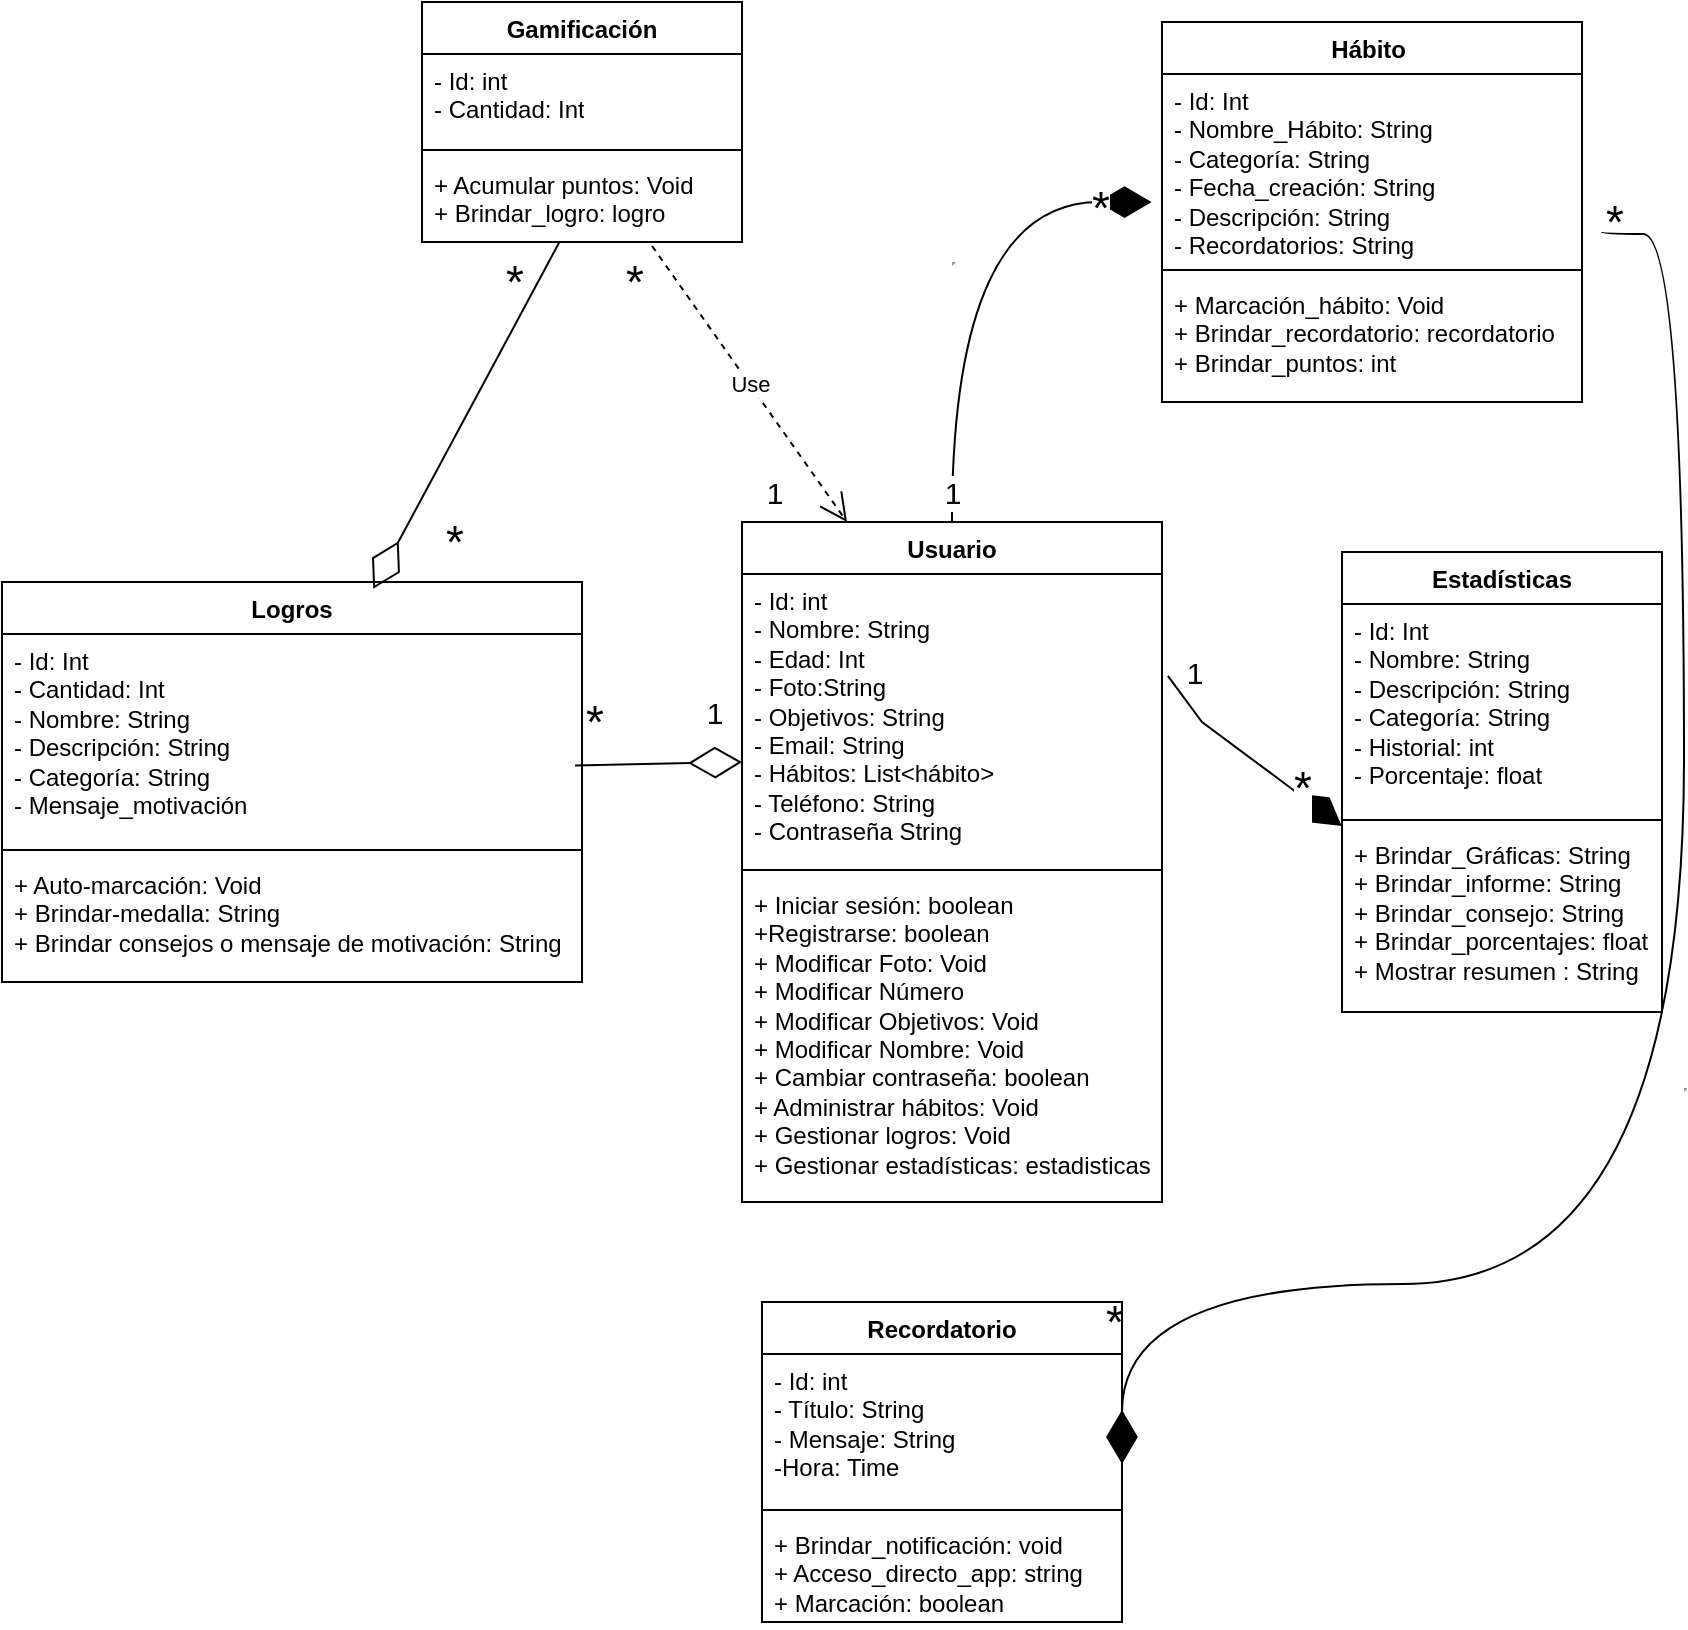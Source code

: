 <mxfile version="28.2.0">
  <diagram name="Página-1" id="4CNurMFS3CJ37qQELkO0">
    <mxGraphModel dx="2503" dy="933" grid="1" gridSize="10" guides="1" tooltips="1" connect="1" arrows="1" fold="1" page="1" pageScale="1" pageWidth="827" pageHeight="1169" math="0" shadow="0">
      <root>
        <mxCell id="0" />
        <mxCell id="1" parent="0" />
        <mxCell id="LZzyGSrKTrbQFNB3sVhW-1" value="Hábito&amp;nbsp;" style="swimlane;fontStyle=1;align=center;verticalAlign=top;childLayout=stackLayout;horizontal=1;startSize=26;horizontalStack=0;resizeParent=1;resizeParentMax=0;resizeLast=0;collapsible=1;marginBottom=0;whiteSpace=wrap;html=1;" vertex="1" parent="1">
          <mxGeometry x="560" y="80" width="210" height="190" as="geometry" />
        </mxCell>
        <mxCell id="LZzyGSrKTrbQFNB3sVhW-2" value="- Id: Int&amp;nbsp;&lt;div&gt;&lt;span style=&quot;background-color: transparent; color: light-dark(rgb(0, 0, 0), rgb(255, 255, 255));&quot;&gt;- Nombre_Hábito: String&lt;/span&gt;&lt;/div&gt;&lt;div&gt;- Categoría: String&lt;br&gt;&lt;div&gt;- Fecha_creación: String&lt;/div&gt;&lt;div&gt;- Descripción: String&lt;/div&gt;&lt;div&gt;- Recordatorios: String&lt;/div&gt;&lt;div&gt;&lt;br&gt;&lt;/div&gt;&lt;/div&gt;" style="text;strokeColor=none;fillColor=none;align=left;verticalAlign=top;spacingLeft=4;spacingRight=4;overflow=hidden;rotatable=0;points=[[0,0.5],[1,0.5]];portConstraint=eastwest;whiteSpace=wrap;html=1;" vertex="1" parent="LZzyGSrKTrbQFNB3sVhW-1">
          <mxGeometry y="26" width="210" height="94" as="geometry" />
        </mxCell>
        <mxCell id="LZzyGSrKTrbQFNB3sVhW-3" value="" style="line;strokeWidth=1;fillColor=none;align=left;verticalAlign=middle;spacingTop=-1;spacingLeft=3;spacingRight=3;rotatable=0;labelPosition=right;points=[];portConstraint=eastwest;strokeColor=inherit;" vertex="1" parent="LZzyGSrKTrbQFNB3sVhW-1">
          <mxGeometry y="120" width="210" height="8" as="geometry" />
        </mxCell>
        <mxCell id="LZzyGSrKTrbQFNB3sVhW-4" value="+ Marcación_hábito: Void&lt;div&gt;+ Brindar_recordatorio: recordatorio&lt;/div&gt;&lt;div&gt;+ Brindar_puntos: int&lt;/div&gt;" style="text;strokeColor=none;fillColor=none;align=left;verticalAlign=top;spacingLeft=4;spacingRight=4;overflow=hidden;rotatable=0;points=[[0,0.5],[1,0.5]];portConstraint=eastwest;whiteSpace=wrap;html=1;" vertex="1" parent="LZzyGSrKTrbQFNB3sVhW-1">
          <mxGeometry y="128" width="210" height="62" as="geometry" />
        </mxCell>
        <mxCell id="LZzyGSrKTrbQFNB3sVhW-9" value="Usuario" style="swimlane;fontStyle=1;align=center;verticalAlign=top;childLayout=stackLayout;horizontal=1;startSize=26;horizontalStack=0;resizeParent=1;resizeParentMax=0;resizeLast=0;collapsible=1;marginBottom=0;whiteSpace=wrap;html=1;" vertex="1" parent="1">
          <mxGeometry x="350" y="330" width="210" height="340" as="geometry">
            <mxRectangle x="300" y="150" width="80" height="30" as="alternateBounds" />
          </mxGeometry>
        </mxCell>
        <mxCell id="LZzyGSrKTrbQFNB3sVhW-10" value="- Id: int&lt;div&gt;- Nombre: String&lt;/div&gt;&lt;div&gt;- Edad: Int&lt;/div&gt;&lt;div&gt;- Foto:String&lt;/div&gt;&lt;div&gt;- Objetivos: String&lt;br&gt;&lt;div&gt;- Email: String&lt;div&gt;- Hábitos: List&amp;lt;hábito&amp;gt;&lt;/div&gt;&lt;div&gt;- Teléfono: String&lt;/div&gt;&lt;div&gt;- Contraseña String&lt;/div&gt;&lt;/div&gt;&lt;/div&gt;" style="text;strokeColor=none;fillColor=none;align=left;verticalAlign=top;spacingLeft=4;spacingRight=4;overflow=hidden;rotatable=0;points=[[0,0.5],[1,0.5]];portConstraint=eastwest;whiteSpace=wrap;html=1;" vertex="1" parent="LZzyGSrKTrbQFNB3sVhW-9">
          <mxGeometry y="26" width="210" height="144" as="geometry" />
        </mxCell>
        <mxCell id="LZzyGSrKTrbQFNB3sVhW-11" value="" style="line;strokeWidth=1;fillColor=none;align=left;verticalAlign=middle;spacingTop=-1;spacingLeft=3;spacingRight=3;rotatable=0;labelPosition=right;points=[];portConstraint=eastwest;strokeColor=inherit;" vertex="1" parent="LZzyGSrKTrbQFNB3sVhW-9">
          <mxGeometry y="170" width="210" height="8" as="geometry" />
        </mxCell>
        <mxCell id="LZzyGSrKTrbQFNB3sVhW-12" value="+ Iniciar sesión:&amp;nbsp;boolean&lt;div&gt;+Registrarse&lt;span style=&quot;background-color: transparent; color: light-dark(rgb(0, 0, 0), rgb(255, 255, 255));&quot;&gt;:&amp;nbsp;boolean&lt;/span&gt;&lt;/div&gt;&lt;div&gt;+ Modificar Foto: Void&lt;/div&gt;&lt;div&gt;+ Modificar Número&lt;/div&gt;&lt;div&gt;+ Modificar Objetivos&lt;span style=&quot;background-color: transparent; color: light-dark(rgb(0, 0, 0), rgb(255, 255, 255));&quot;&gt;: Void&lt;/span&gt;&lt;/div&gt;&lt;div&gt;+ Modificar Nombre&lt;span style=&quot;background-color: transparent; color: light-dark(rgb(0, 0, 0), rgb(255, 255, 255));&quot;&gt;: Void&lt;/span&gt;&lt;/div&gt;&lt;div&gt;+ Cambiar contraseña&lt;span style=&quot;background-color: transparent; color: light-dark(rgb(0, 0, 0), rgb(255, 255, 255));&quot;&gt;:&amp;nbsp;boolean&lt;/span&gt;&lt;/div&gt;&lt;div&gt;+ Administrar hábitos&lt;span style=&quot;background-color: transparent; color: light-dark(rgb(0, 0, 0), rgb(255, 255, 255));&quot;&gt;: Void&lt;/span&gt;&lt;/div&gt;&lt;div&gt;+ Gestionar logros&lt;span style=&quot;background-color: transparent; color: light-dark(rgb(0, 0, 0), rgb(255, 255, 255));&quot;&gt;: Void&lt;/span&gt;&lt;/div&gt;&lt;div&gt;+ Gestionar estadísticas: estadisticas&lt;/div&gt;" style="text;strokeColor=none;fillColor=none;align=left;verticalAlign=top;spacingLeft=4;spacingRight=4;overflow=hidden;rotatable=0;points=[[0,0.5],[1,0.5]];portConstraint=eastwest;whiteSpace=wrap;html=1;" vertex="1" parent="LZzyGSrKTrbQFNB3sVhW-9">
          <mxGeometry y="178" width="210" height="162" as="geometry" />
        </mxCell>
        <mxCell id="LZzyGSrKTrbQFNB3sVhW-18" value="Gamificación" style="swimlane;fontStyle=1;align=center;verticalAlign=top;childLayout=stackLayout;horizontal=1;startSize=26;horizontalStack=0;resizeParent=1;resizeParentMax=0;resizeLast=0;collapsible=1;marginBottom=0;whiteSpace=wrap;html=1;" vertex="1" parent="1">
          <mxGeometry x="190" y="70" width="160" height="120" as="geometry" />
        </mxCell>
        <mxCell id="LZzyGSrKTrbQFNB3sVhW-19" value="- Id: int&lt;div&gt;- Cantidad: Int&lt;br&gt;&lt;div&gt;&lt;br&gt;&lt;/div&gt;&lt;/div&gt;" style="text;strokeColor=none;fillColor=none;align=left;verticalAlign=top;spacingLeft=4;spacingRight=4;overflow=hidden;rotatable=0;points=[[0,0.5],[1,0.5]];portConstraint=eastwest;whiteSpace=wrap;html=1;" vertex="1" parent="LZzyGSrKTrbQFNB3sVhW-18">
          <mxGeometry y="26" width="160" height="44" as="geometry" />
        </mxCell>
        <mxCell id="LZzyGSrKTrbQFNB3sVhW-20" value="" style="line;strokeWidth=1;fillColor=none;align=left;verticalAlign=middle;spacingTop=-1;spacingLeft=3;spacingRight=3;rotatable=0;labelPosition=right;points=[];portConstraint=eastwest;strokeColor=inherit;" vertex="1" parent="LZzyGSrKTrbQFNB3sVhW-18">
          <mxGeometry y="70" width="160" height="8" as="geometry" />
        </mxCell>
        <mxCell id="LZzyGSrKTrbQFNB3sVhW-21" value="+ Acumular puntos: Void&lt;div&gt;+ Brindar_logro: logro&lt;/div&gt;&lt;div&gt;&lt;br&gt;&lt;/div&gt;" style="text;strokeColor=none;fillColor=none;align=left;verticalAlign=top;spacingLeft=4;spacingRight=4;overflow=hidden;rotatable=0;points=[[0,0.5],[1,0.5]];portConstraint=eastwest;whiteSpace=wrap;html=1;" vertex="1" parent="LZzyGSrKTrbQFNB3sVhW-18">
          <mxGeometry y="78" width="160" height="42" as="geometry" />
        </mxCell>
        <mxCell id="LZzyGSrKTrbQFNB3sVhW-22" value="Logros" style="swimlane;fontStyle=1;align=center;verticalAlign=top;childLayout=stackLayout;horizontal=1;startSize=26;horizontalStack=0;resizeParent=1;resizeParentMax=0;resizeLast=0;collapsible=1;marginBottom=0;whiteSpace=wrap;html=1;" vertex="1" parent="1">
          <mxGeometry x="-20" y="360" width="290" height="200" as="geometry" />
        </mxCell>
        <mxCell id="LZzyGSrKTrbQFNB3sVhW-23" value="- Id: Int&lt;div&gt;- Cantidad: Int&lt;/div&gt;&lt;div&gt;- Nombre: String&lt;/div&gt;&lt;div&gt;- Descripción: String&lt;/div&gt;&lt;div&gt;- Categoría: String&lt;/div&gt;&lt;div&gt;- Mensaje_motivación&lt;/div&gt;" style="text;strokeColor=none;fillColor=none;align=left;verticalAlign=top;spacingLeft=4;spacingRight=4;overflow=hidden;rotatable=0;points=[[0,0.5],[1,0.5]];portConstraint=eastwest;whiteSpace=wrap;html=1;" vertex="1" parent="LZzyGSrKTrbQFNB3sVhW-22">
          <mxGeometry y="26" width="290" height="104" as="geometry" />
        </mxCell>
        <mxCell id="LZzyGSrKTrbQFNB3sVhW-24" value="" style="line;strokeWidth=1;fillColor=none;align=left;verticalAlign=middle;spacingTop=-1;spacingLeft=3;spacingRight=3;rotatable=0;labelPosition=right;points=[];portConstraint=eastwest;strokeColor=inherit;" vertex="1" parent="LZzyGSrKTrbQFNB3sVhW-22">
          <mxGeometry y="130" width="290" height="8" as="geometry" />
        </mxCell>
        <mxCell id="LZzyGSrKTrbQFNB3sVhW-25" value="+ Auto-marcación: Void&lt;div&gt;+ Brindar-medalla: String&lt;/div&gt;&lt;div&gt;+ Brindar consejos o mensaje de motivación: String&lt;/div&gt;" style="text;strokeColor=none;fillColor=none;align=left;verticalAlign=top;spacingLeft=4;spacingRight=4;overflow=hidden;rotatable=0;points=[[0,0.5],[1,0.5]];portConstraint=eastwest;whiteSpace=wrap;html=1;" vertex="1" parent="LZzyGSrKTrbQFNB3sVhW-22">
          <mxGeometry y="138" width="290" height="62" as="geometry" />
        </mxCell>
        <mxCell id="LZzyGSrKTrbQFNB3sVhW-26" value="Estadísticas" style="swimlane;fontStyle=1;align=center;verticalAlign=top;childLayout=stackLayout;horizontal=1;startSize=26;horizontalStack=0;resizeParent=1;resizeParentMax=0;resizeLast=0;collapsible=1;marginBottom=0;whiteSpace=wrap;html=1;" vertex="1" parent="1">
          <mxGeometry x="650" y="345" width="160" height="230" as="geometry" />
        </mxCell>
        <mxCell id="LZzyGSrKTrbQFNB3sVhW-27" value="- Id: Int&lt;div&gt;- Nombre: String&lt;/div&gt;&lt;div&gt;- Descripción: String&lt;/div&gt;&lt;div&gt;- Categoría: String&lt;/div&gt;&lt;div&gt;- Historial: int&lt;/div&gt;&lt;div&gt;- Porcentaje: float&lt;/div&gt;" style="text;strokeColor=none;fillColor=none;align=left;verticalAlign=top;spacingLeft=4;spacingRight=4;overflow=hidden;rotatable=0;points=[[0,0.5],[1,0.5]];portConstraint=eastwest;whiteSpace=wrap;html=1;" vertex="1" parent="LZzyGSrKTrbQFNB3sVhW-26">
          <mxGeometry y="26" width="160" height="104" as="geometry" />
        </mxCell>
        <mxCell id="LZzyGSrKTrbQFNB3sVhW-28" value="" style="line;strokeWidth=1;fillColor=none;align=left;verticalAlign=middle;spacingTop=-1;spacingLeft=3;spacingRight=3;rotatable=0;labelPosition=right;points=[];portConstraint=eastwest;strokeColor=inherit;" vertex="1" parent="LZzyGSrKTrbQFNB3sVhW-26">
          <mxGeometry y="130" width="160" height="8" as="geometry" />
        </mxCell>
        <mxCell id="LZzyGSrKTrbQFNB3sVhW-29" value="&lt;div&gt;+ Brindar_Gráficas&lt;span style=&quot;background-color: transparent; color: light-dark(rgb(0, 0, 0), rgb(255, 255, 255));&quot;&gt;: String&lt;/span&gt;&lt;/div&gt;&lt;div&gt;+ Brindar_informe&lt;span style=&quot;background-color: transparent; color: light-dark(rgb(0, 0, 0), rgb(255, 255, 255));&quot;&gt;: String&lt;/span&gt;&lt;/div&gt;&lt;div&gt;+ Brindar_consejo&lt;span style=&quot;background-color: transparent; color: light-dark(rgb(0, 0, 0), rgb(255, 255, 255));&quot;&gt;: String&lt;/span&gt;&lt;/div&gt;&lt;div&gt;+ Brindar_porcentajes: float&lt;/div&gt;&lt;div&gt;+ Mostrar resumen&amp;nbsp;&lt;span style=&quot;background-color: transparent; color: light-dark(rgb(0, 0, 0), rgb(255, 255, 255));&quot;&gt;: String&lt;/span&gt;&lt;/div&gt;" style="text;strokeColor=none;fillColor=none;align=left;verticalAlign=top;spacingLeft=4;spacingRight=4;overflow=hidden;rotatable=0;points=[[0,0.5],[1,0.5]];portConstraint=eastwest;whiteSpace=wrap;html=1;" vertex="1" parent="LZzyGSrKTrbQFNB3sVhW-26">
          <mxGeometry y="138" width="160" height="92" as="geometry" />
        </mxCell>
        <mxCell id="LZzyGSrKTrbQFNB3sVhW-30" value="Recordatorio" style="swimlane;fontStyle=1;align=center;verticalAlign=top;childLayout=stackLayout;horizontal=1;startSize=26;horizontalStack=0;resizeParent=1;resizeParentMax=0;resizeLast=0;collapsible=1;marginBottom=0;whiteSpace=wrap;html=1;" vertex="1" parent="1">
          <mxGeometry x="360" y="720" width="180" height="160" as="geometry" />
        </mxCell>
        <mxCell id="LZzyGSrKTrbQFNB3sVhW-31" value="- Id: int&lt;div&gt;- Título: String&lt;/div&gt;&lt;div&gt;- Mensaje: String&lt;/div&gt;&lt;div&gt;-Hora: Time&lt;/div&gt;&lt;div&gt;&lt;br&gt;&lt;div&gt;&lt;br&gt;&lt;/div&gt;&lt;/div&gt;" style="text;strokeColor=none;fillColor=none;align=left;verticalAlign=top;spacingLeft=4;spacingRight=4;overflow=hidden;rotatable=0;points=[[0,0.5],[1,0.5]];portConstraint=eastwest;whiteSpace=wrap;html=1;" vertex="1" parent="LZzyGSrKTrbQFNB3sVhW-30">
          <mxGeometry y="26" width="180" height="74" as="geometry" />
        </mxCell>
        <mxCell id="LZzyGSrKTrbQFNB3sVhW-32" value="" style="line;strokeWidth=1;fillColor=none;align=left;verticalAlign=middle;spacingTop=-1;spacingLeft=3;spacingRight=3;rotatable=0;labelPosition=right;points=[];portConstraint=eastwest;strokeColor=inherit;" vertex="1" parent="LZzyGSrKTrbQFNB3sVhW-30">
          <mxGeometry y="100" width="180" height="8" as="geometry" />
        </mxCell>
        <mxCell id="LZzyGSrKTrbQFNB3sVhW-33" value="+ Brindar_notificación: void&lt;div&gt;+ Acceso_directo_app: string&lt;/div&gt;&lt;div&gt;+ Marcación&lt;span style=&quot;background-color: transparent; color: light-dark(rgb(0, 0, 0), rgb(255, 255, 255));&quot;&gt;:&amp;nbsp;boolean&lt;/span&gt;&lt;/div&gt;&lt;div&gt;&lt;span style=&quot;background-color: transparent; color: light-dark(rgb(0, 0, 0), rgb(255, 255, 255));&quot;&gt;&lt;br&gt;&lt;/span&gt;&lt;/div&gt;" style="text;strokeColor=none;fillColor=none;align=left;verticalAlign=top;spacingLeft=4;spacingRight=4;overflow=hidden;rotatable=0;points=[[0,0.5],[1,0.5]];portConstraint=eastwest;whiteSpace=wrap;html=1;" vertex="1" parent="LZzyGSrKTrbQFNB3sVhW-30">
          <mxGeometry y="108" width="180" height="52" as="geometry" />
        </mxCell>
        <mxCell id="LZzyGSrKTrbQFNB3sVhW-37" value="&lt;hr&gt;" style="endArrow=diamondThin;endFill=1;endSize=24;html=1;rounded=0;exitX=0.5;exitY=0;exitDx=0;exitDy=0;entryX=-0.025;entryY=0.681;entryDx=0;entryDy=0;entryPerimeter=0;edgeStyle=orthogonalEdgeStyle;curved=1;spacingRight=0;labelPosition=center;verticalLabelPosition=middle;align=center;verticalAlign=middle;convertToSvg=1;fontSize=22;" edge="1" parent="1" source="LZzyGSrKTrbQFNB3sVhW-9" target="LZzyGSrKTrbQFNB3sVhW-2">
          <mxGeometry width="160" relative="1" as="geometry">
            <mxPoint x="380" y="250" as="sourcePoint" />
            <mxPoint x="540" y="250" as="targetPoint" />
          </mxGeometry>
        </mxCell>
        <mxCell id="LZzyGSrKTrbQFNB3sVhW-53" value="&lt;font style=&quot;font-size: 15px;&quot;&gt;1&lt;/font&gt;" style="edgeLabel;html=1;align=center;verticalAlign=middle;resizable=0;points=[];" vertex="1" connectable="0" parent="LZzyGSrKTrbQFNB3sVhW-37">
          <mxGeometry x="-0.874" relative="1" as="geometry">
            <mxPoint y="1" as="offset" />
          </mxGeometry>
        </mxCell>
        <mxCell id="LZzyGSrKTrbQFNB3sVhW-54" value="&lt;font style=&quot;font-size: 23px;&quot;&gt;*&lt;/font&gt;&lt;div&gt;&lt;br&gt;&lt;/div&gt;" style="edgeLabel;html=1;align=center;verticalAlign=middle;resizable=0;points=[];arcSize=50;" vertex="1" connectable="0" parent="LZzyGSrKTrbQFNB3sVhW-37">
          <mxGeometry x="0.791" y="-1" relative="1" as="geometry">
            <mxPoint x="1" y="9" as="offset" />
          </mxGeometry>
        </mxCell>
        <mxCell id="LZzyGSrKTrbQFNB3sVhW-42" value="" style="endArrow=diamondThin;endFill=0;endSize=24;html=1;rounded=0;exitX=0.988;exitY=0.632;exitDx=0;exitDy=0;exitPerimeter=0;" edge="1" parent="1" source="LZzyGSrKTrbQFNB3sVhW-23">
          <mxGeometry width="160" relative="1" as="geometry">
            <mxPoint x="330" y="480" as="sourcePoint" />
            <mxPoint x="350" y="450" as="targetPoint" />
          </mxGeometry>
        </mxCell>
        <mxCell id="LZzyGSrKTrbQFNB3sVhW-45" value="&lt;hr&gt;" style="endArrow=diamondThin;endFill=1;endSize=24;html=1;rounded=0;exitX=0.5;exitY=0;exitDx=0;exitDy=0;edgeStyle=orthogonalEdgeStyle;curved=1;spacingRight=0;labelPosition=center;verticalLabelPosition=middle;align=center;verticalAlign=middle;convertToSvg=1;entryX=1;entryY=0.743;entryDx=0;entryDy=0;entryPerimeter=0;" edge="1" parent="1" target="LZzyGSrKTrbQFNB3sVhW-31">
          <mxGeometry width="160" relative="1" as="geometry">
            <mxPoint x="780" y="185" as="sourcePoint" />
            <mxPoint x="820" y="670" as="targetPoint" />
            <Array as="points">
              <mxPoint x="780" y="186" />
              <mxPoint x="821" y="186" />
              <mxPoint x="821" y="711" />
            </Array>
          </mxGeometry>
        </mxCell>
        <mxCell id="LZzyGSrKTrbQFNB3sVhW-46" value="" style="endArrow=diamondThin;endFill=0;endSize=24;html=1;rounded=0;entryX=0.64;entryY=0.017;entryDx=0;entryDy=0;entryPerimeter=0;" edge="1" parent="1" source="LZzyGSrKTrbQFNB3sVhW-21" target="LZzyGSrKTrbQFNB3sVhW-22">
          <mxGeometry width="160" relative="1" as="geometry">
            <mxPoint x="290" y="287" as="sourcePoint" />
            <mxPoint x="230" y="310" as="targetPoint" />
          </mxGeometry>
        </mxCell>
        <mxCell id="LZzyGSrKTrbQFNB3sVhW-47" value="Use" style="endArrow=open;endSize=12;dashed=1;html=1;rounded=0;exitX=0.719;exitY=1.048;exitDx=0;exitDy=0;exitPerimeter=0;entryX=0.25;entryY=0;entryDx=0;entryDy=0;" edge="1" parent="1" source="LZzyGSrKTrbQFNB3sVhW-21" target="LZzyGSrKTrbQFNB3sVhW-9">
          <mxGeometry width="160" relative="1" as="geometry">
            <mxPoint x="410" y="300" as="sourcePoint" />
            <mxPoint x="330" y="290" as="targetPoint" />
          </mxGeometry>
        </mxCell>
        <mxCell id="LZzyGSrKTrbQFNB3sVhW-48" value="" style="endArrow=diamondThin;endFill=1;endSize=24;html=1;rounded=0;entryX=-0.001;entryY=-0.011;entryDx=0;entryDy=0;entryPerimeter=0;exitX=1.014;exitY=0.354;exitDx=0;exitDy=0;exitPerimeter=0;" edge="1" parent="1" source="LZzyGSrKTrbQFNB3sVhW-10" target="LZzyGSrKTrbQFNB3sVhW-29">
          <mxGeometry width="160" relative="1" as="geometry">
            <mxPoint x="577.6" y="403.53" as="sourcePoint" />
            <mxPoint x="680" y="400" as="targetPoint" />
            <Array as="points">
              <mxPoint x="580" y="430" />
            </Array>
          </mxGeometry>
        </mxCell>
        <mxCell id="LZzyGSrKTrbQFNB3sVhW-58" value="&lt;font style=&quot;font-size: 15px;&quot;&gt;1&lt;/font&gt;" style="edgeLabel;html=1;align=center;verticalAlign=middle;resizable=0;points=[];" vertex="1" connectable="0" parent="1">
          <mxGeometry x="560" y="350" as="geometry">
            <mxPoint x="16" y="55" as="offset" />
          </mxGeometry>
        </mxCell>
        <mxCell id="LZzyGSrKTrbQFNB3sVhW-59" value="&lt;font style=&quot;forced-color-adjust: none; font-size: 23px;&quot;&gt;*&lt;/font&gt;&lt;div style=&quot;forced-color-adjust: none;&quot;&gt;&lt;br style=&quot;forced-color-adjust: none; color: rgb(0, 0, 0); font-family: Helvetica; font-size: 11px; font-style: normal; font-variant-ligatures: normal; font-variant-caps: normal; font-weight: 400; letter-spacing: normal; orphans: 2; text-align: center; text-indent: 0px; text-transform: none; widows: 2; word-spacing: 0px; -webkit-text-stroke-width: 0px; white-space: nowrap; background-color: rgb(255, 255, 255); text-decoration-thickness: initial; text-decoration-style: initial; text-decoration-color: initial;&quot;&gt;&#xa;&#xa;&lt;/div&gt;" style="text;whiteSpace=wrap;html=1;" vertex="1" parent="1">
          <mxGeometry x="530" y="710" width="40" height="90" as="geometry" />
        </mxCell>
        <mxCell id="LZzyGSrKTrbQFNB3sVhW-60" value="&lt;font style=&quot;forced-color-adjust: none; font-size: 23px;&quot;&gt;*&lt;/font&gt;&lt;div style=&quot;forced-color-adjust: none;&quot;&gt;&lt;br style=&quot;forced-color-adjust: none; color: rgb(0, 0, 0); font-family: Helvetica; font-size: 11px; font-style: normal; font-variant-ligatures: normal; font-variant-caps: normal; font-weight: 400; letter-spacing: normal; orphans: 2; text-align: center; text-indent: 0px; text-transform: none; widows: 2; word-spacing: 0px; -webkit-text-stroke-width: 0px; white-space: nowrap; background-color: rgb(255, 255, 255); text-decoration-thickness: initial; text-decoration-style: initial; text-decoration-color: initial;&quot;&gt;&#xa;&#xa;&lt;/div&gt;" style="text;whiteSpace=wrap;html=1;" vertex="1" parent="1">
          <mxGeometry x="780" y="160" width="40" height="90" as="geometry" />
        </mxCell>
        <mxCell id="LZzyGSrKTrbQFNB3sVhW-62" value="&lt;font style=&quot;font-size: 15px;&quot;&gt;1&lt;/font&gt;" style="edgeLabel;html=1;align=center;verticalAlign=middle;resizable=0;points=[];" vertex="1" connectable="0" parent="1">
          <mxGeometry x="320" y="370" as="geometry">
            <mxPoint x="16" y="55" as="offset" />
          </mxGeometry>
        </mxCell>
        <mxCell id="LZzyGSrKTrbQFNB3sVhW-63" value="&lt;font style=&quot;forced-color-adjust: none; font-size: 23px;&quot;&gt;*&lt;/font&gt;&lt;div style=&quot;forced-color-adjust: none;&quot;&gt;&lt;br style=&quot;forced-color-adjust: none; color: rgb(0, 0, 0); font-family: Helvetica; font-size: 11px; font-style: normal; font-variant-ligatures: normal; font-variant-caps: normal; font-weight: 400; letter-spacing: normal; orphans: 2; text-align: center; text-indent: 0px; text-transform: none; widows: 2; word-spacing: 0px; -webkit-text-stroke-width: 0px; white-space: nowrap; background-color: rgb(255, 255, 255); text-decoration-thickness: initial; text-decoration-style: initial; text-decoration-color: initial;&quot;&gt;&#xa;&#xa;&lt;/div&gt;" style="text;whiteSpace=wrap;html=1;" vertex="1" parent="1">
          <mxGeometry x="270" y="410" width="40" height="90" as="geometry" />
        </mxCell>
        <mxCell id="LZzyGSrKTrbQFNB3sVhW-64" value="&lt;font style=&quot;font-size: 15px;&quot;&gt;1&lt;/font&gt;" style="edgeLabel;html=1;align=center;verticalAlign=middle;resizable=0;points=[];" vertex="1" connectable="0" parent="1">
          <mxGeometry x="350" y="260" as="geometry">
            <mxPoint x="16" y="55" as="offset" />
          </mxGeometry>
        </mxCell>
        <mxCell id="LZzyGSrKTrbQFNB3sVhW-65" value="&lt;font style=&quot;forced-color-adjust: none; font-size: 23px;&quot;&gt;*&lt;/font&gt;&lt;div style=&quot;forced-color-adjust: none;&quot;&gt;&lt;br style=&quot;forced-color-adjust: none; color: rgb(0, 0, 0); font-family: Helvetica; font-size: 11px; font-style: normal; font-variant-ligatures: normal; font-variant-caps: normal; font-weight: 400; letter-spacing: normal; orphans: 2; text-align: center; text-indent: 0px; text-transform: none; widows: 2; word-spacing: 0px; -webkit-text-stroke-width: 0px; white-space: nowrap; background-color: rgb(255, 255, 255); text-decoration-thickness: initial; text-decoration-style: initial; text-decoration-color: initial;&quot;&gt;&#xa;&#xa;&lt;/div&gt;" style="text;whiteSpace=wrap;html=1;" vertex="1" parent="1">
          <mxGeometry x="290" y="190" width="40" height="90" as="geometry" />
        </mxCell>
        <mxCell id="LZzyGSrKTrbQFNB3sVhW-66" value="&lt;font style=&quot;forced-color-adjust: none; font-size: 23px;&quot;&gt;*&lt;/font&gt;&lt;div style=&quot;forced-color-adjust: none;&quot;&gt;&lt;br style=&quot;forced-color-adjust: none; color: rgb(0, 0, 0); font-family: Helvetica; font-size: 11px; font-style: normal; font-variant-ligatures: normal; font-variant-caps: normal; font-weight: 400; letter-spacing: normal; orphans: 2; text-align: center; text-indent: 0px; text-transform: none; widows: 2; word-spacing: 0px; -webkit-text-stroke-width: 0px; white-space: nowrap; background-color: rgb(255, 255, 255); text-decoration-thickness: initial; text-decoration-style: initial; text-decoration-color: initial;&quot;&gt;&#xa;&#xa;&lt;/div&gt;" style="text;whiteSpace=wrap;html=1;" vertex="1" parent="1">
          <mxGeometry x="230" y="190" width="40" height="90" as="geometry" />
        </mxCell>
        <mxCell id="LZzyGSrKTrbQFNB3sVhW-67" value="&lt;font style=&quot;forced-color-adjust: none; font-size: 23px;&quot;&gt;*&lt;/font&gt;&lt;div style=&quot;forced-color-adjust: none;&quot;&gt;&lt;br style=&quot;forced-color-adjust: none; color: rgb(0, 0, 0); font-family: Helvetica; font-size: 11px; font-style: normal; font-variant-ligatures: normal; font-variant-caps: normal; font-weight: 400; letter-spacing: normal; orphans: 2; text-align: center; text-indent: 0px; text-transform: none; widows: 2; word-spacing: 0px; -webkit-text-stroke-width: 0px; white-space: nowrap; background-color: rgb(255, 255, 255); text-decoration-thickness: initial; text-decoration-style: initial; text-decoration-color: initial;&quot;&gt;&#xa;&#xa;&lt;/div&gt;" style="text;whiteSpace=wrap;html=1;" vertex="1" parent="1">
          <mxGeometry x="200" y="320" width="40" height="90" as="geometry" />
        </mxCell>
        <mxCell id="LZzyGSrKTrbQFNB3sVhW-69" value="&lt;font style=&quot;font-size: 23px;&quot;&gt;*&lt;/font&gt;&lt;div&gt;&lt;br&gt;&lt;/div&gt;" style="edgeLabel;html=1;align=center;verticalAlign=middle;resizable=0;points=[];arcSize=50;" vertex="1" connectable="0" parent="1">
          <mxGeometry x="630" y="470" as="geometry" />
        </mxCell>
      </root>
    </mxGraphModel>
  </diagram>
</mxfile>

